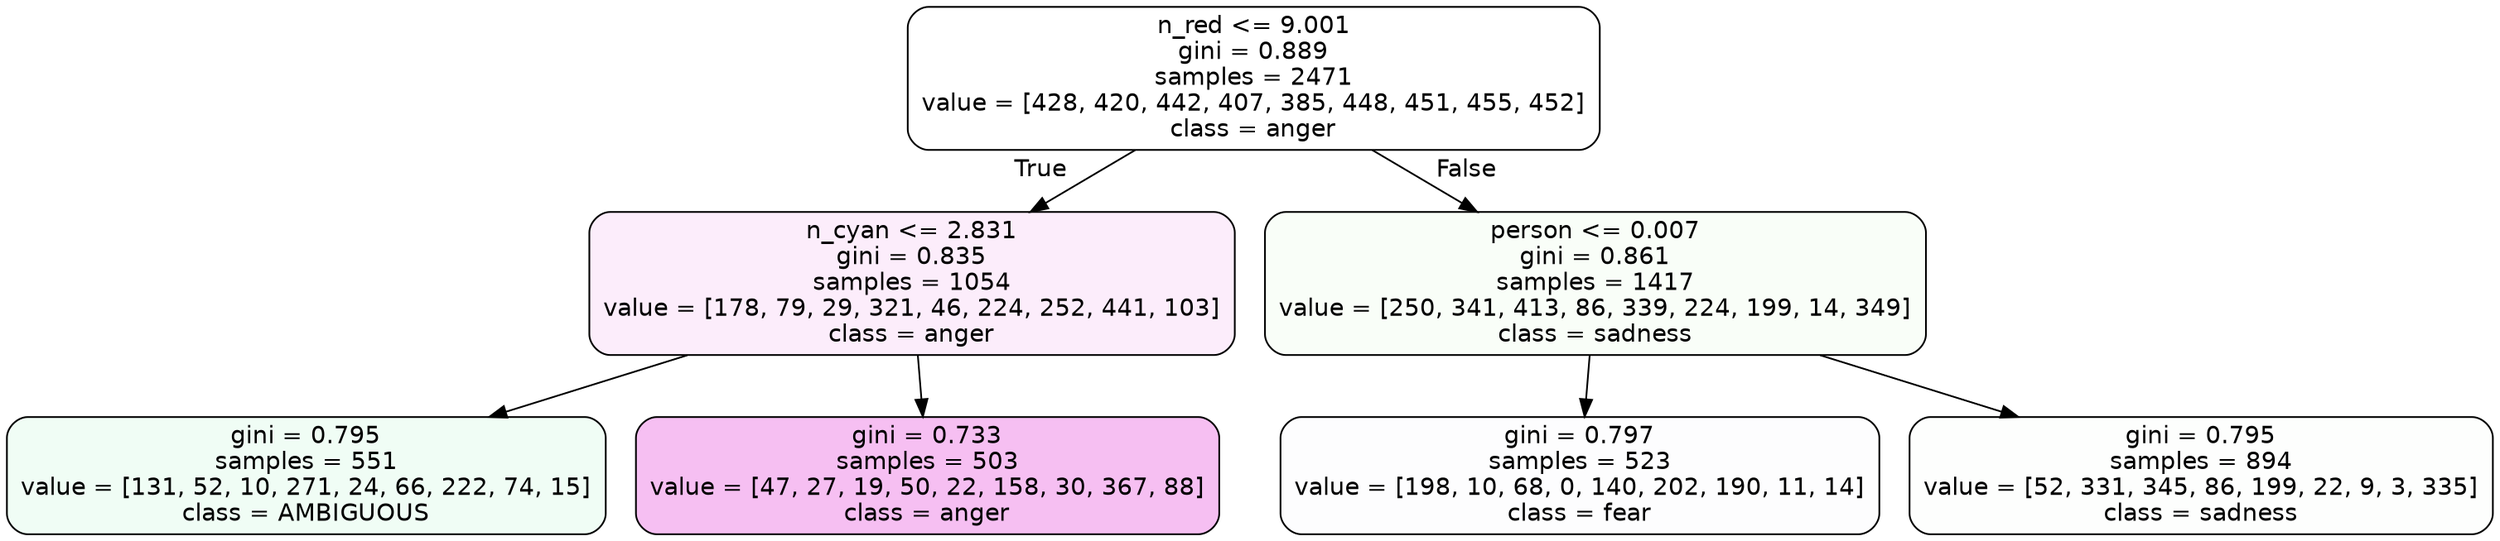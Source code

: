 digraph Tree {
node [shape=box, style="filled, rounded", color="black", fontname=helvetica] ;
edge [fontname=helvetica] ;
0 [label="n_red <= 9.001\ngini = 0.889\nsamples = 2471\nvalue = [428, 420, 442, 407, 385, 448, 451, 455, 452]\nclass = anger", fillcolor="#e539d700"] ;
1 [label="n_cyan <= 2.831\ngini = 0.835\nsamples = 1054\nvalue = [178, 79, 29, 321, 46, 224, 252, 441, 103]\nclass = anger", fillcolor="#e539d717"] ;
0 -> 1 [labeldistance=2.5, labelangle=45, headlabel="True"] ;
2 [label="gini = 0.795\nsamples = 551\nvalue = [131, 52, 10, 271, 24, 66, 222, 74, 15]\nclass = AMBIGUOUS", fillcolor="#39e58113"] ;
1 -> 2 ;
3 [label="gini = 0.733\nsamples = 503\nvalue = [47, 27, 19, 50, 22, 158, 30, 367, 88]\nclass = anger", fillcolor="#e539d752"] ;
1 -> 3 ;
4 [label="person <= 0.007\ngini = 0.861\nsamples = 1417\nvalue = [250, 341, 413, 86, 339, 224, 199, 14, 349]\nclass = sadness", fillcolor="#64e53909"] ;
0 -> 4 [labeldistance=2.5, labelangle=-45, headlabel="False"] ;
5 [label="gini = 0.797\nsamples = 523\nvalue = [198, 10, 68, 0, 140, 202, 190, 11, 14]\nclass = fear", fillcolor="#3964e502"] ;
4 -> 5 ;
6 [label="gini = 0.795\nsamples = 894\nvalue = [52, 331, 345, 86, 199, 22, 9, 3, 335]\nclass = sadness", fillcolor="#64e53902"] ;
4 -> 6 ;
}